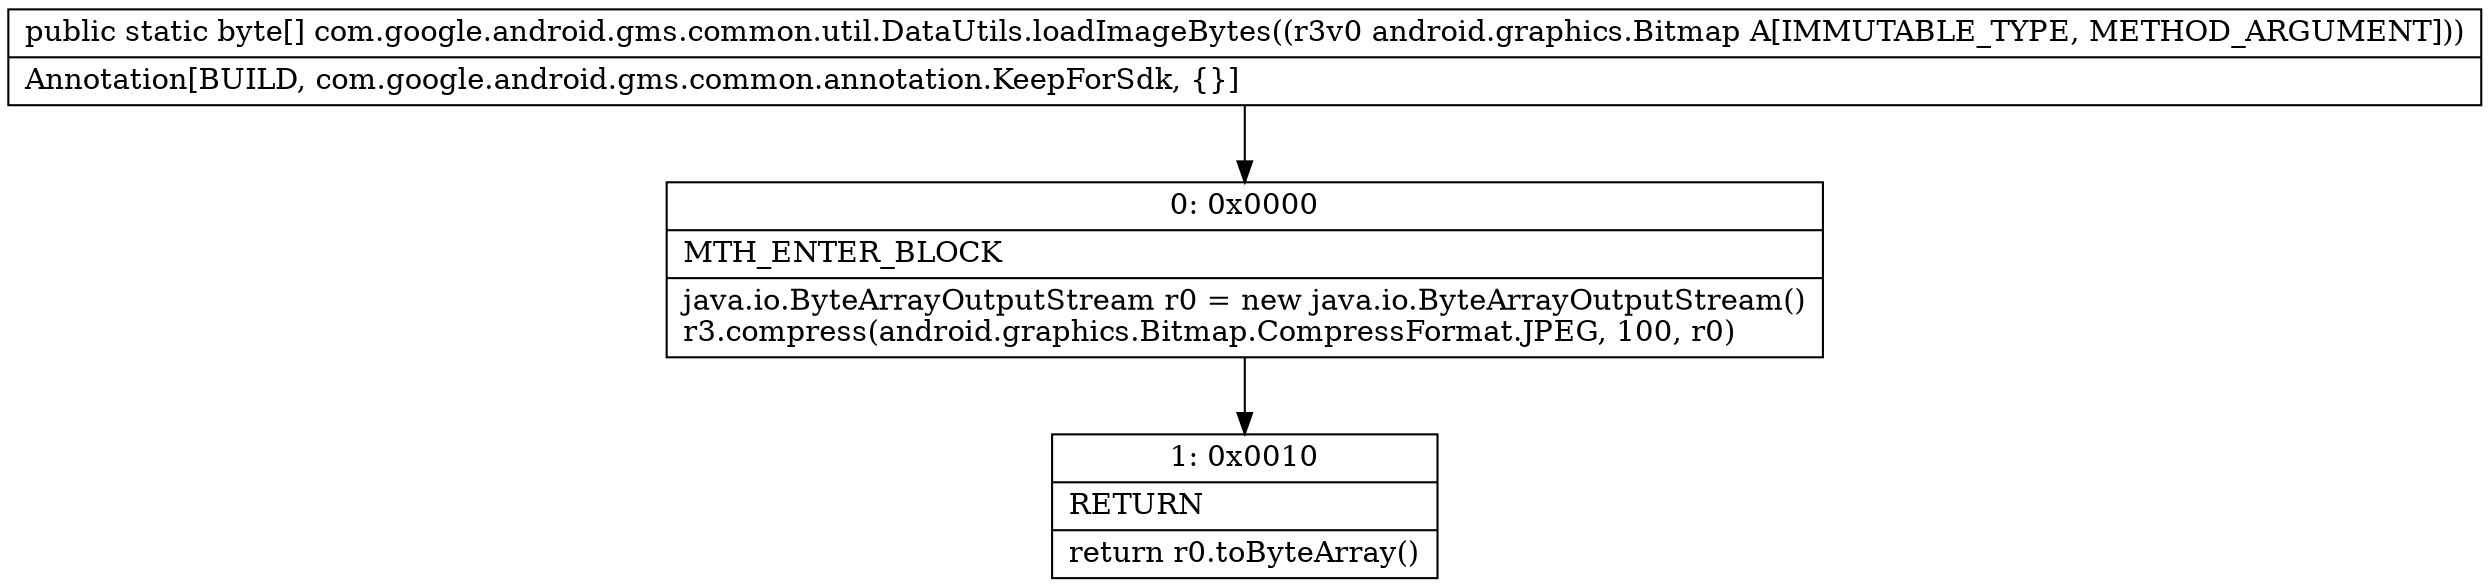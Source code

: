 digraph "CFG forcom.google.android.gms.common.util.DataUtils.loadImageBytes(Landroid\/graphics\/Bitmap;)[B" {
Node_0 [shape=record,label="{0\:\ 0x0000|MTH_ENTER_BLOCK\l|java.io.ByteArrayOutputStream r0 = new java.io.ByteArrayOutputStream()\lr3.compress(android.graphics.Bitmap.CompressFormat.JPEG, 100, r0)\l}"];
Node_1 [shape=record,label="{1\:\ 0x0010|RETURN\l|return r0.toByteArray()\l}"];
MethodNode[shape=record,label="{public static byte[] com.google.android.gms.common.util.DataUtils.loadImageBytes((r3v0 android.graphics.Bitmap A[IMMUTABLE_TYPE, METHOD_ARGUMENT]))  | Annotation[BUILD, com.google.android.gms.common.annotation.KeepForSdk, \{\}]\l}"];
MethodNode -> Node_0;
Node_0 -> Node_1;
}

